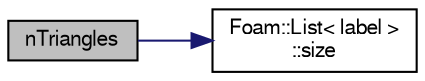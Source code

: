 digraph "nTriangles"
{
  bgcolor="transparent";
  edge [fontname="FreeSans",fontsize="10",labelfontname="FreeSans",labelfontsize="10"];
  node [fontname="FreeSans",fontsize="10",shape=record];
  rankdir="LR";
  Node680 [label="nTriangles",height=0.2,width=0.4,color="black", fillcolor="grey75", style="filled", fontcolor="black"];
  Node680 -> Node681 [color="midnightblue",fontsize="10",style="solid",fontname="FreeSans"];
  Node681 [label="Foam::List\< label \>\l::size",height=0.2,width=0.4,color="black",URL="$a25694.html#a47b3bf30da1eb3ab8076b5fbe00e0494",tooltip="Return the number of elements in the UList. "];
}
